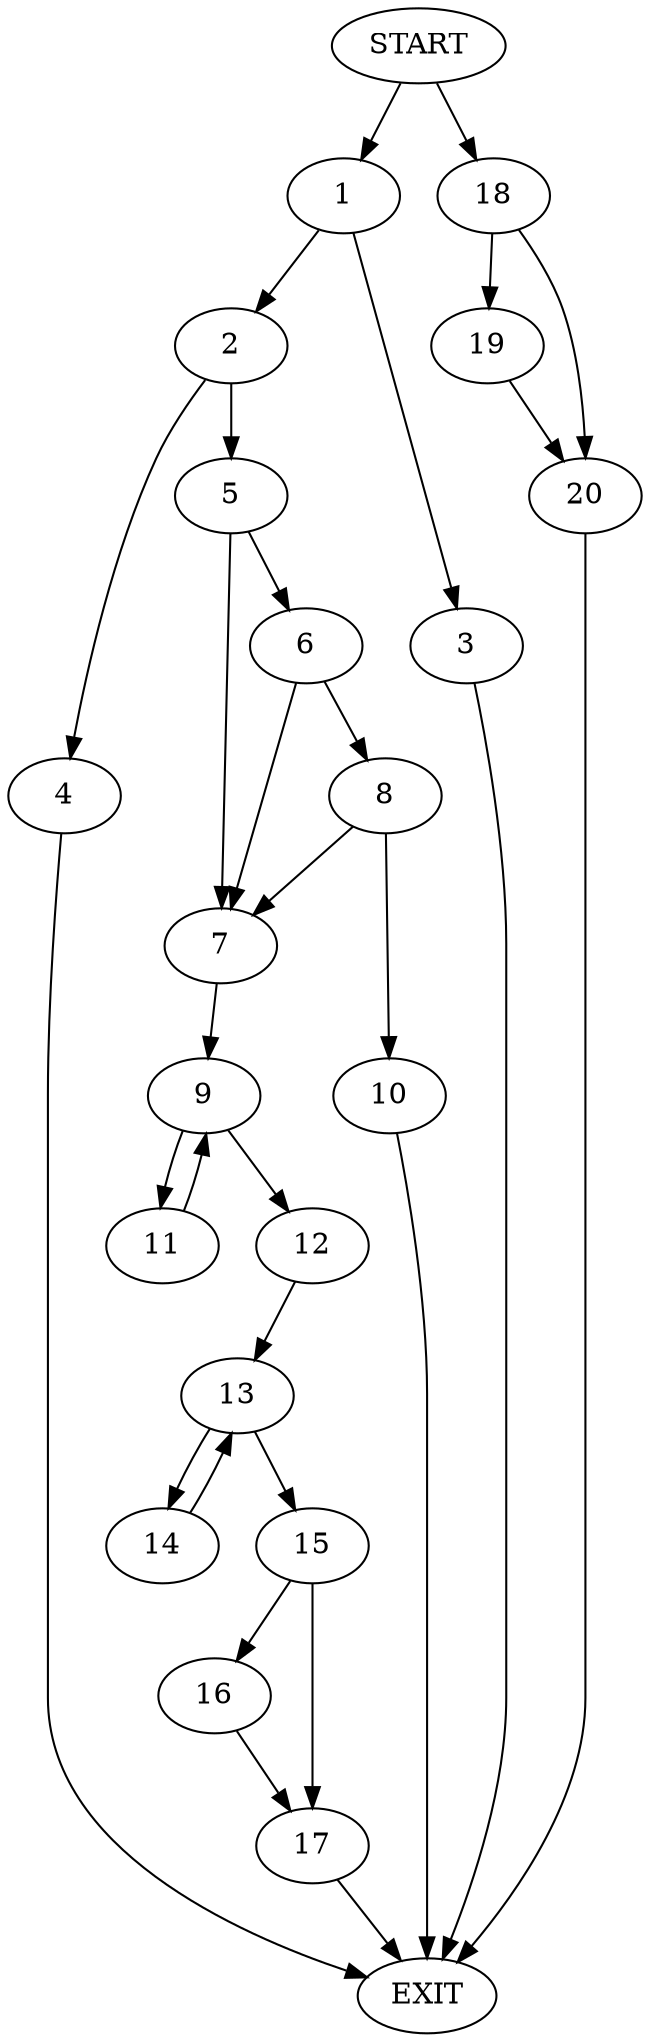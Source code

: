 digraph {
0 [label="START"]
21 [label="EXIT"]
0 -> 1
1 -> 2
1 -> 3
2 -> 4
2 -> 5
3 -> 21
4 -> 21
5 -> 6
5 -> 7
6 -> 8
6 -> 7
7 -> 9
8 -> 10
8 -> 7
10 -> 21
9 -> 11
9 -> 12
11 -> 9
12 -> 13
13 -> 14
13 -> 15
14 -> 13
15 -> 16
15 -> 17
16 -> 17
17 -> 21
0 -> 18
18 -> 19
18 -> 20
20 -> 21
19 -> 20
}
